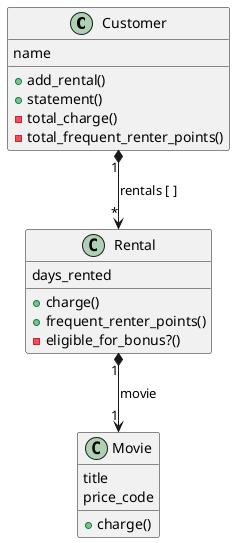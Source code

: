 @startuml

class Customer {
    name

    +add_rental()
    +statement()
    -total_charge()
    -total_frequent_renter_points()


}

class Rental {

    days_rented
    +charge()
    +frequent_renter_points()
    -eligible_for_bonus?()
}

class Movie {
    title
    price_code
    +charge()
}

Rental "1" *--> "1" Movie: movie
Customer "1" *--> "*" Rental: rentals [ ]

@enduml